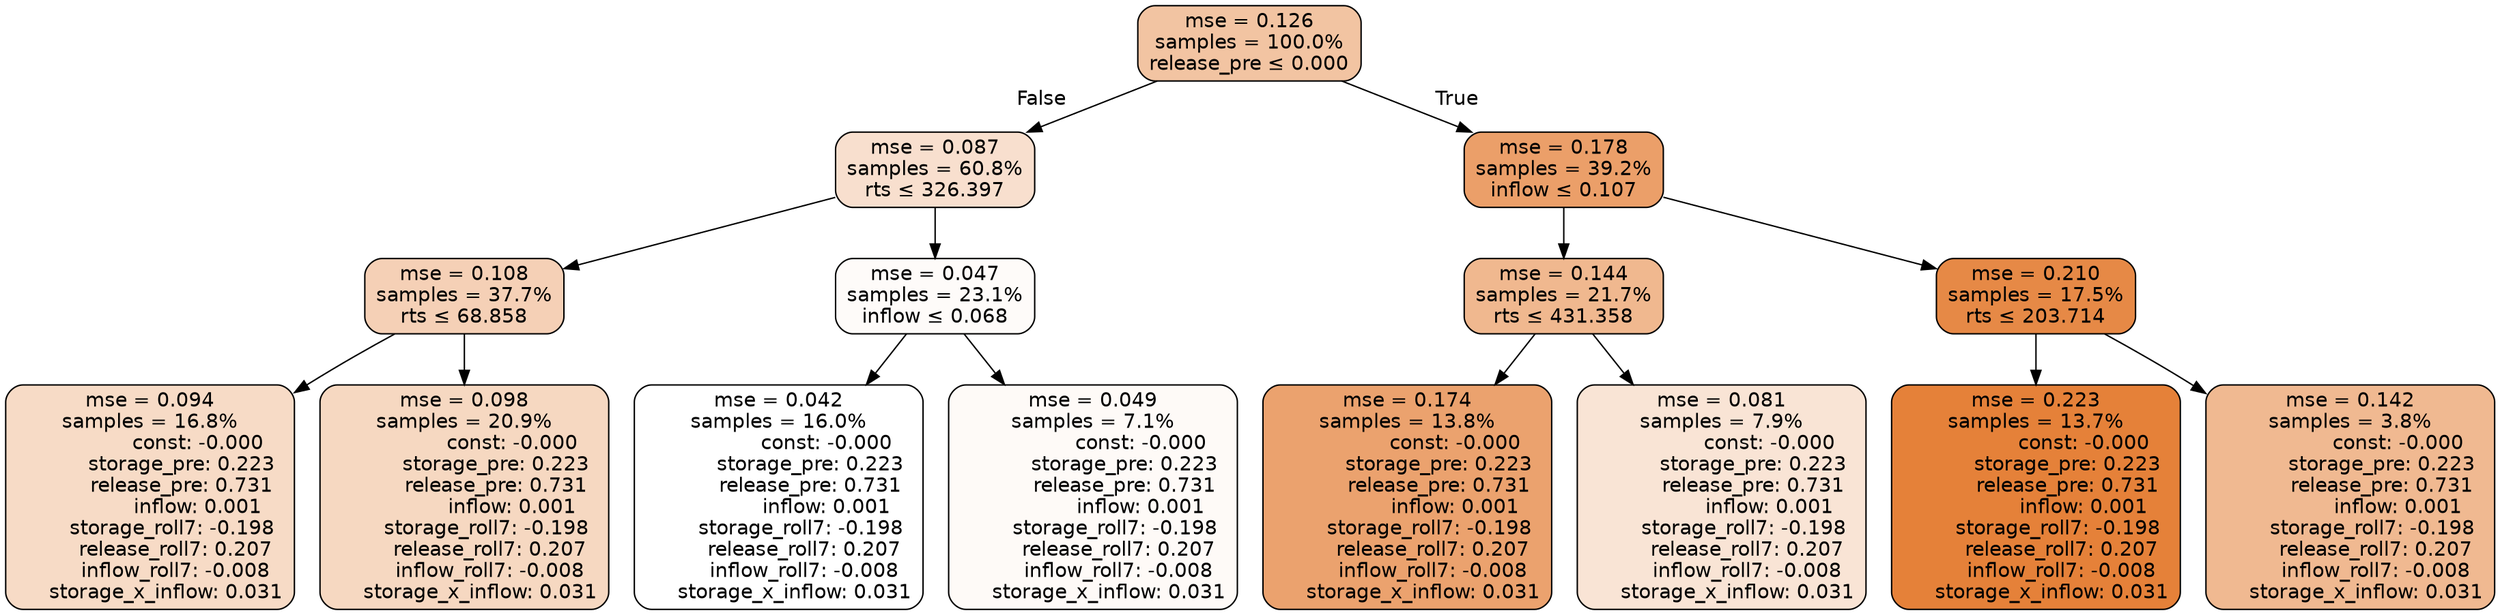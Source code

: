 digraph tree {
node [shape=rectangle, style="filled, rounded", color="black", fontname=helvetica] ;
edge [fontname=helvetica] ;
	"0" [label="mse = 0.126
samples = 100.0%
release_pre &le; 0.000", fillcolor="#f2c4a2"]
	"1" [label="mse = 0.087
samples = 60.8%
rts &le; 326.397", fillcolor="#f8dfce"]
	"2" [label="mse = 0.108
samples = 37.7%
rts &le; 68.858", fillcolor="#f5d0b6"]
	"3" [label="mse = 0.094
samples = 16.8%
               const: -0.000
          storage_pre: 0.223
          release_pre: 0.731
               inflow: 0.001
       storage_roll7: -0.198
        release_roll7: 0.207
        inflow_roll7: -0.008
     storage_x_inflow: 0.031", fillcolor="#f7dbc6"]
	"4" [label="mse = 0.098
samples = 20.9%
               const: -0.000
          storage_pre: 0.223
          release_pre: 0.731
               inflow: 0.001
       storage_roll7: -0.198
        release_roll7: 0.207
        inflow_roll7: -0.008
     storage_x_inflow: 0.031", fillcolor="#f6d8c1"]
	"5" [label="mse = 0.047
samples = 23.1%
inflow &le; 0.068", fillcolor="#fefbf9"]
	"6" [label="mse = 0.042
samples = 16.0%
               const: -0.000
          storage_pre: 0.223
          release_pre: 0.731
               inflow: 0.001
       storage_roll7: -0.198
        release_roll7: 0.207
        inflow_roll7: -0.008
     storage_x_inflow: 0.031", fillcolor="#ffffff"]
	"7" [label="mse = 0.049
samples = 7.1%
               const: -0.000
          storage_pre: 0.223
          release_pre: 0.731
               inflow: 0.001
       storage_roll7: -0.198
        release_roll7: 0.207
        inflow_roll7: -0.008
     storage_x_inflow: 0.031", fillcolor="#fefaf7"]
	"8" [label="mse = 0.178
samples = 39.2%
inflow &le; 0.107", fillcolor="#eb9f69"]
	"9" [label="mse = 0.144
samples = 21.7%
rts &le; 431.358", fillcolor="#f0b88f"]
	"10" [label="mse = 0.174
samples = 13.8%
               const: -0.000
          storage_pre: 0.223
          release_pre: 0.731
               inflow: 0.001
       storage_roll7: -0.198
        release_roll7: 0.207
        inflow_roll7: -0.008
     storage_x_inflow: 0.031", fillcolor="#eba26e"]
	"11" [label="mse = 0.081
samples = 7.9%
               const: -0.000
          storage_pre: 0.223
          release_pre: 0.731
               inflow: 0.001
       storage_roll7: -0.198
        release_roll7: 0.207
        inflow_roll7: -0.008
     storage_x_inflow: 0.031", fillcolor="#f9e4d5"]
	"12" [label="mse = 0.210
samples = 17.5%
rts &le; 203.714", fillcolor="#e68946"]
	"13" [label="mse = 0.223
samples = 13.7%
               const: -0.000
          storage_pre: 0.223
          release_pre: 0.731
               inflow: 0.001
       storage_roll7: -0.198
        release_roll7: 0.207
        inflow_roll7: -0.008
     storage_x_inflow: 0.031", fillcolor="#e58139"]
	"14" [label="mse = 0.142
samples = 3.8%
               const: -0.000
          storage_pre: 0.223
          release_pre: 0.731
               inflow: 0.001
       storage_roll7: -0.198
        release_roll7: 0.207
        inflow_roll7: -0.008
     storage_x_inflow: 0.031", fillcolor="#f0b991"]

	"0" -> "1" [labeldistance=2.5, labelangle=45, headlabel="False"]
	"1" -> "2"
	"2" -> "3"
	"2" -> "4"
	"1" -> "5"
	"5" -> "6"
	"5" -> "7"
	"0" -> "8" [labeldistance=2.5, labelangle=-45, headlabel="True"]
	"8" -> "9"
	"9" -> "10"
	"9" -> "11"
	"8" -> "12"
	"12" -> "13"
	"12" -> "14"
}